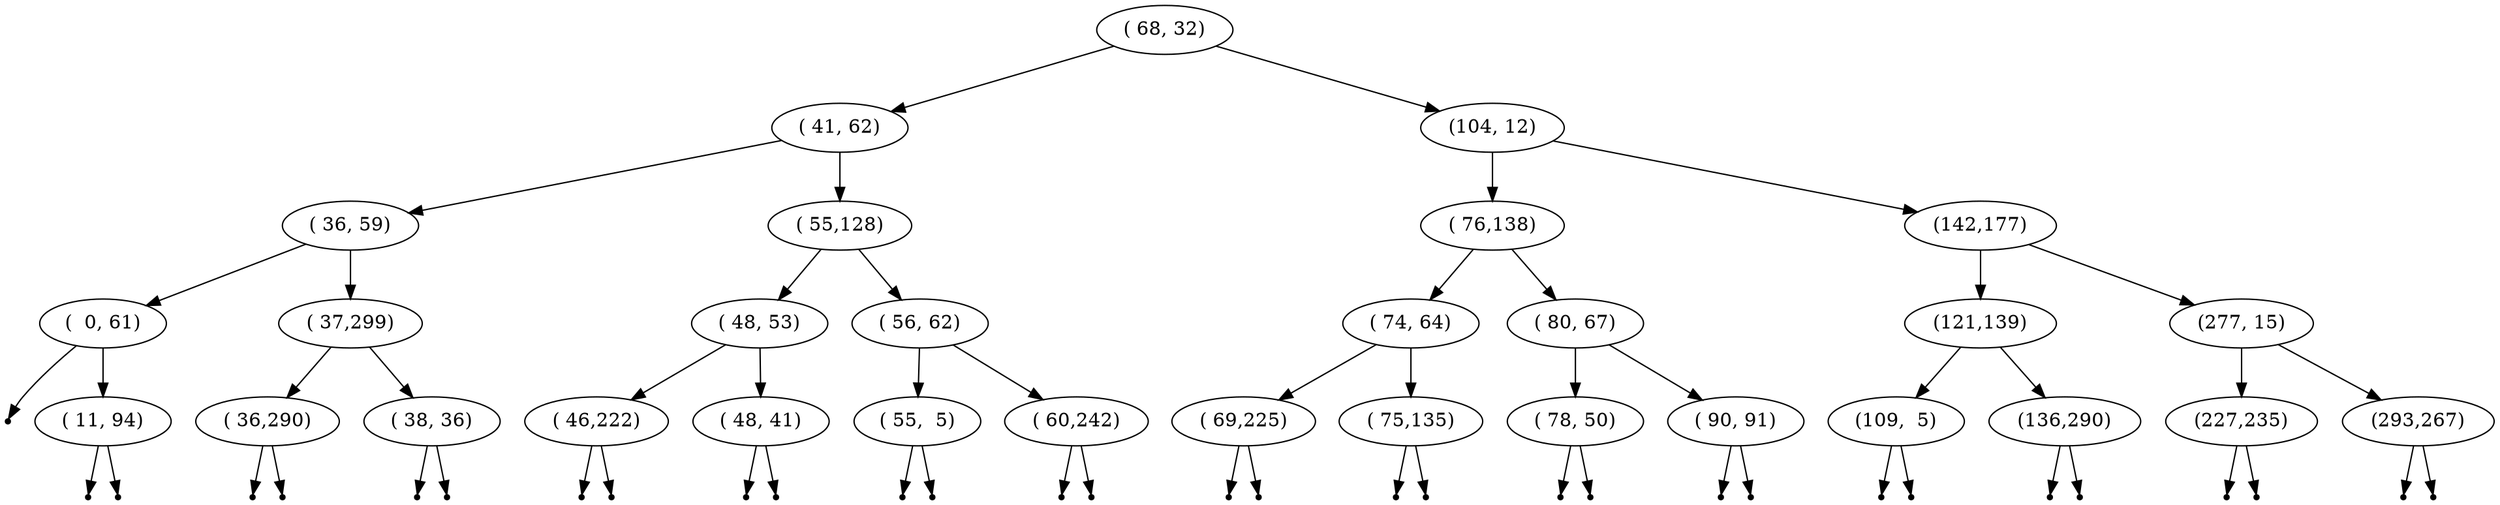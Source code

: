 digraph {
"( 68, 32)"[label="( 68, 32)"];
"( 41, 62)"[label="( 41, 62)"];
"( 36, 59)"[label="( 36, 59)"];
"(  0, 61)"[label="(  0, 61)"];
null1 [shape=point];
"( 11, 94)"[label="( 11, 94)"];
null2 [shape=point];
null3 [shape=point];
"( 11, 94)" -> null2;
"( 11, 94)" -> null3;
"(  0, 61)" -> null1;
"(  0, 61)" -> "( 11, 94)";
"( 37,299)"[label="( 37,299)"];
"( 36,290)"[label="( 36,290)"];
null4 [shape=point];
null5 [shape=point];
"( 36,290)" -> null4;
"( 36,290)" -> null5;
"( 38, 36)"[label="( 38, 36)"];
null6 [shape=point];
null7 [shape=point];
"( 38, 36)" -> null6;
"( 38, 36)" -> null7;
"( 37,299)" -> "( 36,290)";
"( 37,299)" -> "( 38, 36)";
"( 36, 59)" -> "(  0, 61)";
"( 36, 59)" -> "( 37,299)";
"( 55,128)"[label="( 55,128)"];
"( 48, 53)"[label="( 48, 53)"];
"( 46,222)"[label="( 46,222)"];
null8 [shape=point];
null9 [shape=point];
"( 46,222)" -> null8;
"( 46,222)" -> null9;
"( 48, 41)"[label="( 48, 41)"];
null10 [shape=point];
null11 [shape=point];
"( 48, 41)" -> null10;
"( 48, 41)" -> null11;
"( 48, 53)" -> "( 46,222)";
"( 48, 53)" -> "( 48, 41)";
"( 56, 62)"[label="( 56, 62)"];
"( 55,  5)"[label="( 55,  5)"];
null12 [shape=point];
null13 [shape=point];
"( 55,  5)" -> null12;
"( 55,  5)" -> null13;
"( 60,242)"[label="( 60,242)"];
null14 [shape=point];
null15 [shape=point];
"( 60,242)" -> null14;
"( 60,242)" -> null15;
"( 56, 62)" -> "( 55,  5)";
"( 56, 62)" -> "( 60,242)";
"( 55,128)" -> "( 48, 53)";
"( 55,128)" -> "( 56, 62)";
"( 41, 62)" -> "( 36, 59)";
"( 41, 62)" -> "( 55,128)";
"(104, 12)"[label="(104, 12)"];
"( 76,138)"[label="( 76,138)"];
"( 74, 64)"[label="( 74, 64)"];
"( 69,225)"[label="( 69,225)"];
null16 [shape=point];
null17 [shape=point];
"( 69,225)" -> null16;
"( 69,225)" -> null17;
"( 75,135)"[label="( 75,135)"];
null18 [shape=point];
null19 [shape=point];
"( 75,135)" -> null18;
"( 75,135)" -> null19;
"( 74, 64)" -> "( 69,225)";
"( 74, 64)" -> "( 75,135)";
"( 80, 67)"[label="( 80, 67)"];
"( 78, 50)"[label="( 78, 50)"];
null20 [shape=point];
null21 [shape=point];
"( 78, 50)" -> null20;
"( 78, 50)" -> null21;
"( 90, 91)"[label="( 90, 91)"];
null22 [shape=point];
null23 [shape=point];
"( 90, 91)" -> null22;
"( 90, 91)" -> null23;
"( 80, 67)" -> "( 78, 50)";
"( 80, 67)" -> "( 90, 91)";
"( 76,138)" -> "( 74, 64)";
"( 76,138)" -> "( 80, 67)";
"(142,177)"[label="(142,177)"];
"(121,139)"[label="(121,139)"];
"(109,  5)"[label="(109,  5)"];
null24 [shape=point];
null25 [shape=point];
"(109,  5)" -> null24;
"(109,  5)" -> null25;
"(136,290)"[label="(136,290)"];
null26 [shape=point];
null27 [shape=point];
"(136,290)" -> null26;
"(136,290)" -> null27;
"(121,139)" -> "(109,  5)";
"(121,139)" -> "(136,290)";
"(277, 15)"[label="(277, 15)"];
"(227,235)"[label="(227,235)"];
null28 [shape=point];
null29 [shape=point];
"(227,235)" -> null28;
"(227,235)" -> null29;
"(293,267)"[label="(293,267)"];
null30 [shape=point];
null31 [shape=point];
"(293,267)" -> null30;
"(293,267)" -> null31;
"(277, 15)" -> "(227,235)";
"(277, 15)" -> "(293,267)";
"(142,177)" -> "(121,139)";
"(142,177)" -> "(277, 15)";
"(104, 12)" -> "( 76,138)";
"(104, 12)" -> "(142,177)";
"( 68, 32)" -> "( 41, 62)";
"( 68, 32)" -> "(104, 12)";
}